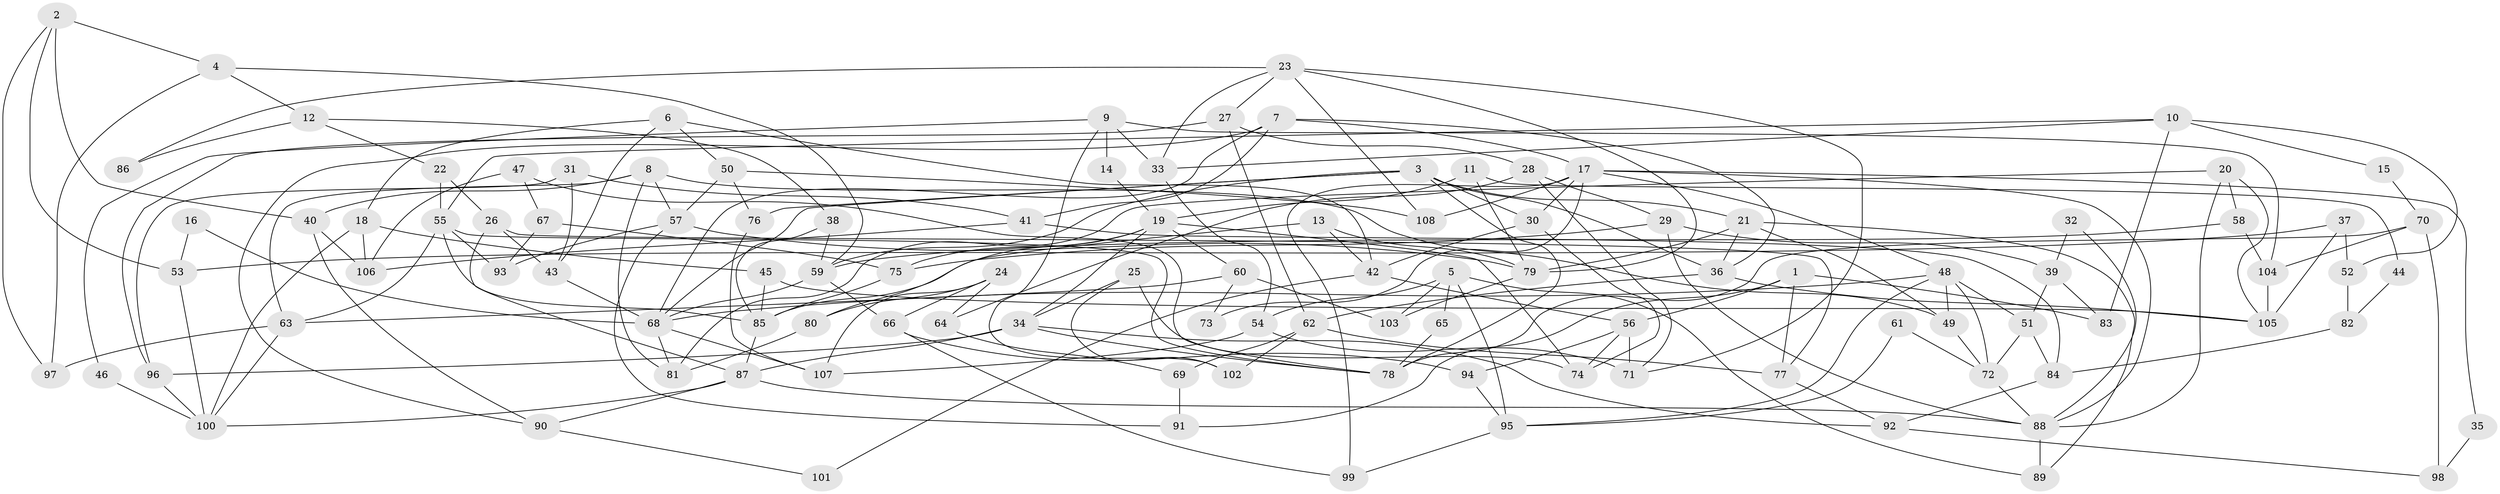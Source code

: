// Generated by graph-tools (version 1.1) at 2025/02/03/09/25 03:02:09]
// undirected, 108 vertices, 216 edges
graph export_dot {
graph [start="1"]
  node [color=gray90,style=filled];
  1;
  2;
  3;
  4;
  5;
  6;
  7;
  8;
  9;
  10;
  11;
  12;
  13;
  14;
  15;
  16;
  17;
  18;
  19;
  20;
  21;
  22;
  23;
  24;
  25;
  26;
  27;
  28;
  29;
  30;
  31;
  32;
  33;
  34;
  35;
  36;
  37;
  38;
  39;
  40;
  41;
  42;
  43;
  44;
  45;
  46;
  47;
  48;
  49;
  50;
  51;
  52;
  53;
  54;
  55;
  56;
  57;
  58;
  59;
  60;
  61;
  62;
  63;
  64;
  65;
  66;
  67;
  68;
  69;
  70;
  71;
  72;
  73;
  74;
  75;
  76;
  77;
  78;
  79;
  80;
  81;
  82;
  83;
  84;
  85;
  86;
  87;
  88;
  89;
  90;
  91;
  92;
  93;
  94;
  95;
  96;
  97;
  98;
  99;
  100;
  101;
  102;
  103;
  104;
  105;
  106;
  107;
  108;
  1 -- 91;
  1 -- 83;
  1 -- 56;
  1 -- 77;
  2 -- 4;
  2 -- 40;
  2 -- 53;
  2 -- 97;
  3 -- 36;
  3 -- 76;
  3 -- 21;
  3 -- 30;
  3 -- 59;
  3 -- 68;
  3 -- 78;
  4 -- 59;
  4 -- 97;
  4 -- 12;
  5 -- 95;
  5 -- 89;
  5 -- 54;
  5 -- 65;
  5 -- 103;
  6 -- 18;
  6 -- 43;
  6 -- 42;
  6 -- 50;
  7 -- 36;
  7 -- 68;
  7 -- 17;
  7 -- 41;
  7 -- 90;
  8 -- 49;
  8 -- 63;
  8 -- 40;
  8 -- 57;
  8 -- 81;
  9 -- 104;
  9 -- 33;
  9 -- 14;
  9 -- 46;
  9 -- 102;
  10 -- 55;
  10 -- 33;
  10 -- 15;
  10 -- 52;
  10 -- 83;
  11 -- 79;
  11 -- 19;
  11 -- 44;
  12 -- 22;
  12 -- 38;
  12 -- 86;
  13 -- 42;
  13 -- 79;
  13 -- 85;
  14 -- 19;
  15 -- 70;
  16 -- 68;
  16 -- 53;
  17 -- 30;
  17 -- 35;
  17 -- 48;
  17 -- 73;
  17 -- 88;
  17 -- 99;
  17 -- 108;
  18 -- 100;
  18 -- 106;
  18 -- 45;
  19 -- 74;
  19 -- 60;
  19 -- 34;
  19 -- 75;
  19 -- 80;
  20 -- 81;
  20 -- 88;
  20 -- 58;
  20 -- 105;
  21 -- 49;
  21 -- 36;
  21 -- 79;
  21 -- 89;
  22 -- 55;
  22 -- 26;
  23 -- 79;
  23 -- 27;
  23 -- 33;
  23 -- 71;
  23 -- 86;
  23 -- 108;
  24 -- 66;
  24 -- 80;
  24 -- 64;
  24 -- 107;
  25 -- 34;
  25 -- 74;
  25 -- 102;
  26 -- 77;
  26 -- 87;
  26 -- 43;
  27 -- 28;
  27 -- 62;
  27 -- 96;
  28 -- 29;
  28 -- 71;
  28 -- 64;
  29 -- 88;
  29 -- 75;
  29 -- 39;
  30 -- 42;
  30 -- 74;
  31 -- 43;
  31 -- 41;
  31 -- 96;
  32 -- 88;
  32 -- 39;
  33 -- 54;
  34 -- 96;
  34 -- 78;
  34 -- 87;
  34 -- 92;
  35 -- 98;
  36 -- 105;
  36 -- 62;
  37 -- 105;
  37 -- 53;
  37 -- 52;
  38 -- 85;
  38 -- 59;
  39 -- 51;
  39 -- 83;
  40 -- 90;
  40 -- 106;
  41 -- 106;
  41 -- 84;
  42 -- 56;
  42 -- 101;
  43 -- 68;
  44 -- 82;
  45 -- 85;
  45 -- 105;
  46 -- 100;
  47 -- 67;
  47 -- 78;
  47 -- 106;
  48 -- 68;
  48 -- 49;
  48 -- 51;
  48 -- 72;
  48 -- 95;
  49 -- 72;
  50 -- 108;
  50 -- 57;
  50 -- 76;
  51 -- 84;
  51 -- 72;
  52 -- 82;
  53 -- 100;
  54 -- 107;
  54 -- 71;
  55 -- 85;
  55 -- 78;
  55 -- 63;
  55 -- 93;
  56 -- 71;
  56 -- 74;
  56 -- 94;
  57 -- 79;
  57 -- 91;
  57 -- 93;
  58 -- 59;
  58 -- 104;
  59 -- 66;
  59 -- 68;
  60 -- 103;
  60 -- 63;
  60 -- 73;
  61 -- 72;
  61 -- 95;
  62 -- 102;
  62 -- 69;
  62 -- 77;
  63 -- 100;
  63 -- 97;
  64 -- 69;
  65 -- 78;
  66 -- 99;
  66 -- 94;
  67 -- 75;
  67 -- 93;
  68 -- 81;
  68 -- 107;
  69 -- 91;
  70 -- 104;
  70 -- 78;
  70 -- 98;
  72 -- 88;
  75 -- 85;
  76 -- 107;
  77 -- 92;
  79 -- 103;
  80 -- 81;
  82 -- 84;
  84 -- 92;
  85 -- 87;
  87 -- 88;
  87 -- 90;
  87 -- 100;
  88 -- 89;
  90 -- 101;
  92 -- 98;
  94 -- 95;
  95 -- 99;
  96 -- 100;
  104 -- 105;
}
